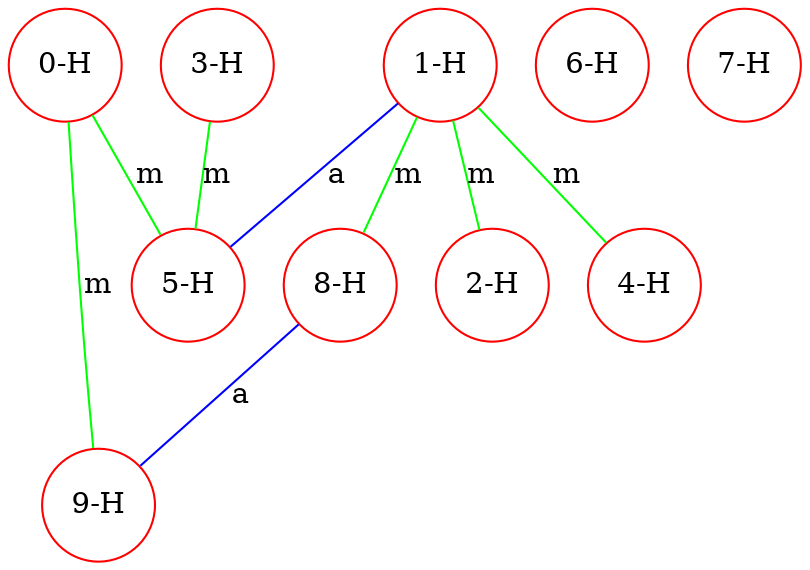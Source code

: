 graph ProteinGraph {
    0 [label="0-H" shape=circle color=red];
    1 [label="1-H" shape=circle color=red];
    2 [label="2-H" shape=circle color=red];
    3 [label="3-H" shape=circle color=red];
    4 [label="4-H" shape=circle color=red];
    5 [label="5-H" shape=circle color=red];
    6 [label="6-H" shape=circle color=red];
    7 [label="7-H" shape=circle color=red];
    8 [label="8-H" shape=circle color=red];
    9 [label="9-H" shape=circle color=red];
    0 -- 5 [label="m" color=green];
    0 -- 9 [label="m" color=green];
    1 -- 2 [label="m" color=green];
    1 -- 4 [label="m" color=green];
    1 -- 5 [label="a" color=blue];
    1 -- 8 [label="m" color=green];
    3 -- 5 [label="m" color=green];
    8 -- 9 [label="a" color=blue];
}

